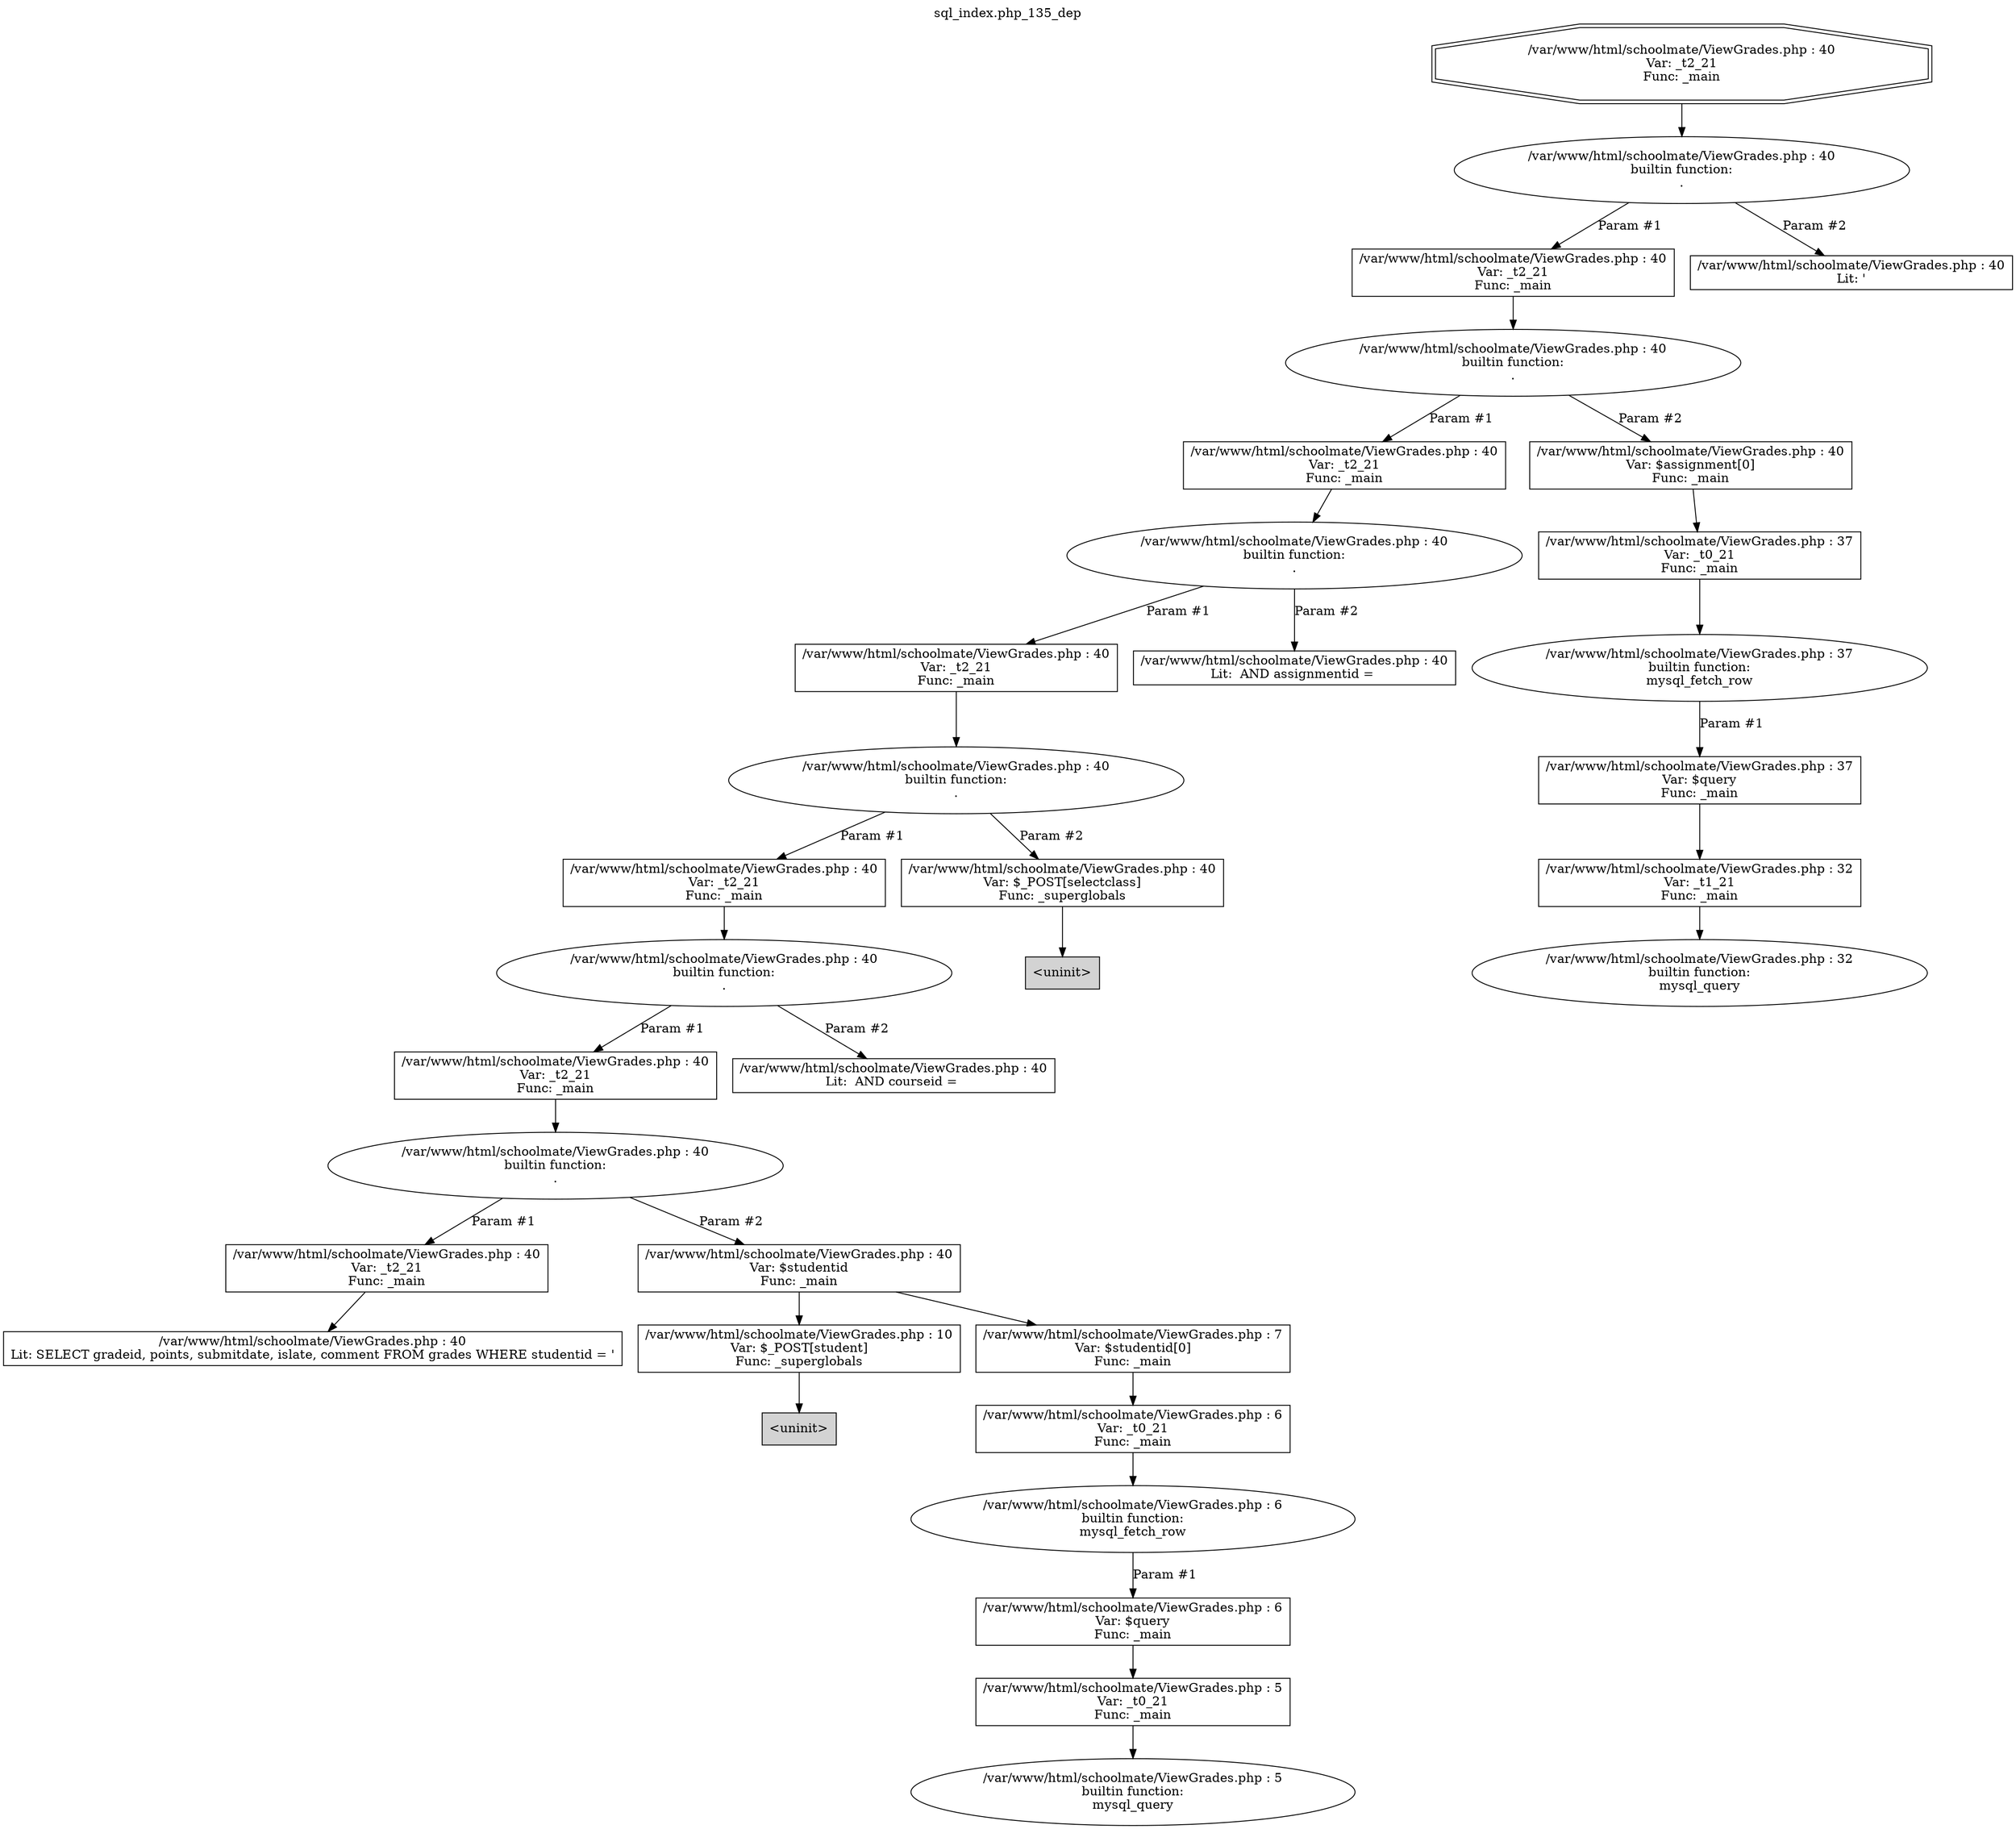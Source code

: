 digraph cfg {
  label="sql_index.php_135_dep";
  labelloc=t;
  n1 [shape=doubleoctagon, label="/var/www/html/schoolmate/ViewGrades.php : 40\nVar: _t2_21\nFunc: _main\n"];
  n2 [shape=ellipse, label="/var/www/html/schoolmate/ViewGrades.php : 40\nbuiltin function:\n.\n"];
  n3 [shape=box, label="/var/www/html/schoolmate/ViewGrades.php : 40\nVar: _t2_21\nFunc: _main\n"];
  n4 [shape=ellipse, label="/var/www/html/schoolmate/ViewGrades.php : 40\nbuiltin function:\n.\n"];
  n5 [shape=box, label="/var/www/html/schoolmate/ViewGrades.php : 40\nVar: _t2_21\nFunc: _main\n"];
  n6 [shape=ellipse, label="/var/www/html/schoolmate/ViewGrades.php : 40\nbuiltin function:\n.\n"];
  n7 [shape=box, label="/var/www/html/schoolmate/ViewGrades.php : 40\nVar: _t2_21\nFunc: _main\n"];
  n8 [shape=ellipse, label="/var/www/html/schoolmate/ViewGrades.php : 40\nbuiltin function:\n.\n"];
  n9 [shape=box, label="/var/www/html/schoolmate/ViewGrades.php : 40\nVar: _t2_21\nFunc: _main\n"];
  n10 [shape=ellipse, label="/var/www/html/schoolmate/ViewGrades.php : 40\nbuiltin function:\n.\n"];
  n11 [shape=box, label="/var/www/html/schoolmate/ViewGrades.php : 40\nVar: _t2_21\nFunc: _main\n"];
  n12 [shape=ellipse, label="/var/www/html/schoolmate/ViewGrades.php : 40\nbuiltin function:\n.\n"];
  n13 [shape=box, label="/var/www/html/schoolmate/ViewGrades.php : 40\nVar: _t2_21\nFunc: _main\n"];
  n14 [shape=box, label="/var/www/html/schoolmate/ViewGrades.php : 40\nLit: SELECT gradeid, points, submitdate, islate, comment FROM grades WHERE studentid = '\n"];
  n15 [shape=box, label="/var/www/html/schoolmate/ViewGrades.php : 40\nVar: $studentid\nFunc: _main\n"];
  n16 [shape=box, label="/var/www/html/schoolmate/ViewGrades.php : 10\nVar: $_POST[student]\nFunc: _superglobals\n"];
  n17 [shape=box, label="<uninit>",style=filled];
  n18 [shape=box, label="/var/www/html/schoolmate/ViewGrades.php : 7\nVar: $studentid[0]\nFunc: _main\n"];
  n19 [shape=box, label="/var/www/html/schoolmate/ViewGrades.php : 6\nVar: _t0_21\nFunc: _main\n"];
  n20 [shape=ellipse, label="/var/www/html/schoolmate/ViewGrades.php : 6\nbuiltin function:\nmysql_fetch_row\n"];
  n21 [shape=box, label="/var/www/html/schoolmate/ViewGrades.php : 6\nVar: $query\nFunc: _main\n"];
  n22 [shape=box, label="/var/www/html/schoolmate/ViewGrades.php : 5\nVar: _t0_21\nFunc: _main\n"];
  n23 [shape=ellipse, label="/var/www/html/schoolmate/ViewGrades.php : 5\nbuiltin function:\nmysql_query\n"];
  n24 [shape=box, label="/var/www/html/schoolmate/ViewGrades.php : 40\nLit:  AND courseid = \n"];
  n25 [shape=box, label="/var/www/html/schoolmate/ViewGrades.php : 40\nVar: $_POST[selectclass]\nFunc: _superglobals\n"];
  n26 [shape=box, label="<uninit>",style=filled];
  n27 [shape=box, label="/var/www/html/schoolmate/ViewGrades.php : 40\nLit:  AND assignmentid = \n"];
  n28 [shape=box, label="/var/www/html/schoolmate/ViewGrades.php : 40\nVar: $assignment[0]\nFunc: _main\n"];
  n29 [shape=box, label="/var/www/html/schoolmate/ViewGrades.php : 37\nVar: _t0_21\nFunc: _main\n"];
  n30 [shape=ellipse, label="/var/www/html/schoolmate/ViewGrades.php : 37\nbuiltin function:\nmysql_fetch_row\n"];
  n31 [shape=box, label="/var/www/html/schoolmate/ViewGrades.php : 37\nVar: $query\nFunc: _main\n"];
  n32 [shape=box, label="/var/www/html/schoolmate/ViewGrades.php : 32\nVar: _t1_21\nFunc: _main\n"];
  n33 [shape=ellipse, label="/var/www/html/schoolmate/ViewGrades.php : 32\nbuiltin function:\nmysql_query\n"];
  n34 [shape=box, label="/var/www/html/schoolmate/ViewGrades.php : 40\nLit: '\n"];
  n1 -> n2;
  n3 -> n4;
  n5 -> n6;
  n7 -> n8;
  n9 -> n10;
  n11 -> n12;
  n13 -> n14;
  n12 -> n13[label="Param #1"];
  n12 -> n15[label="Param #2"];
  n16 -> n17;
  n15 -> n16;
  n15 -> n18;
  n19 -> n20;
  n22 -> n23;
  n21 -> n22;
  n20 -> n21[label="Param #1"];
  n18 -> n19;
  n10 -> n11[label="Param #1"];
  n10 -> n24[label="Param #2"];
  n8 -> n9[label="Param #1"];
  n8 -> n25[label="Param #2"];
  n25 -> n26;
  n6 -> n7[label="Param #1"];
  n6 -> n27[label="Param #2"];
  n4 -> n5[label="Param #1"];
  n4 -> n28[label="Param #2"];
  n29 -> n30;
  n32 -> n33;
  n31 -> n32;
  n30 -> n31[label="Param #1"];
  n28 -> n29;
  n2 -> n3[label="Param #1"];
  n2 -> n34[label="Param #2"];
}
